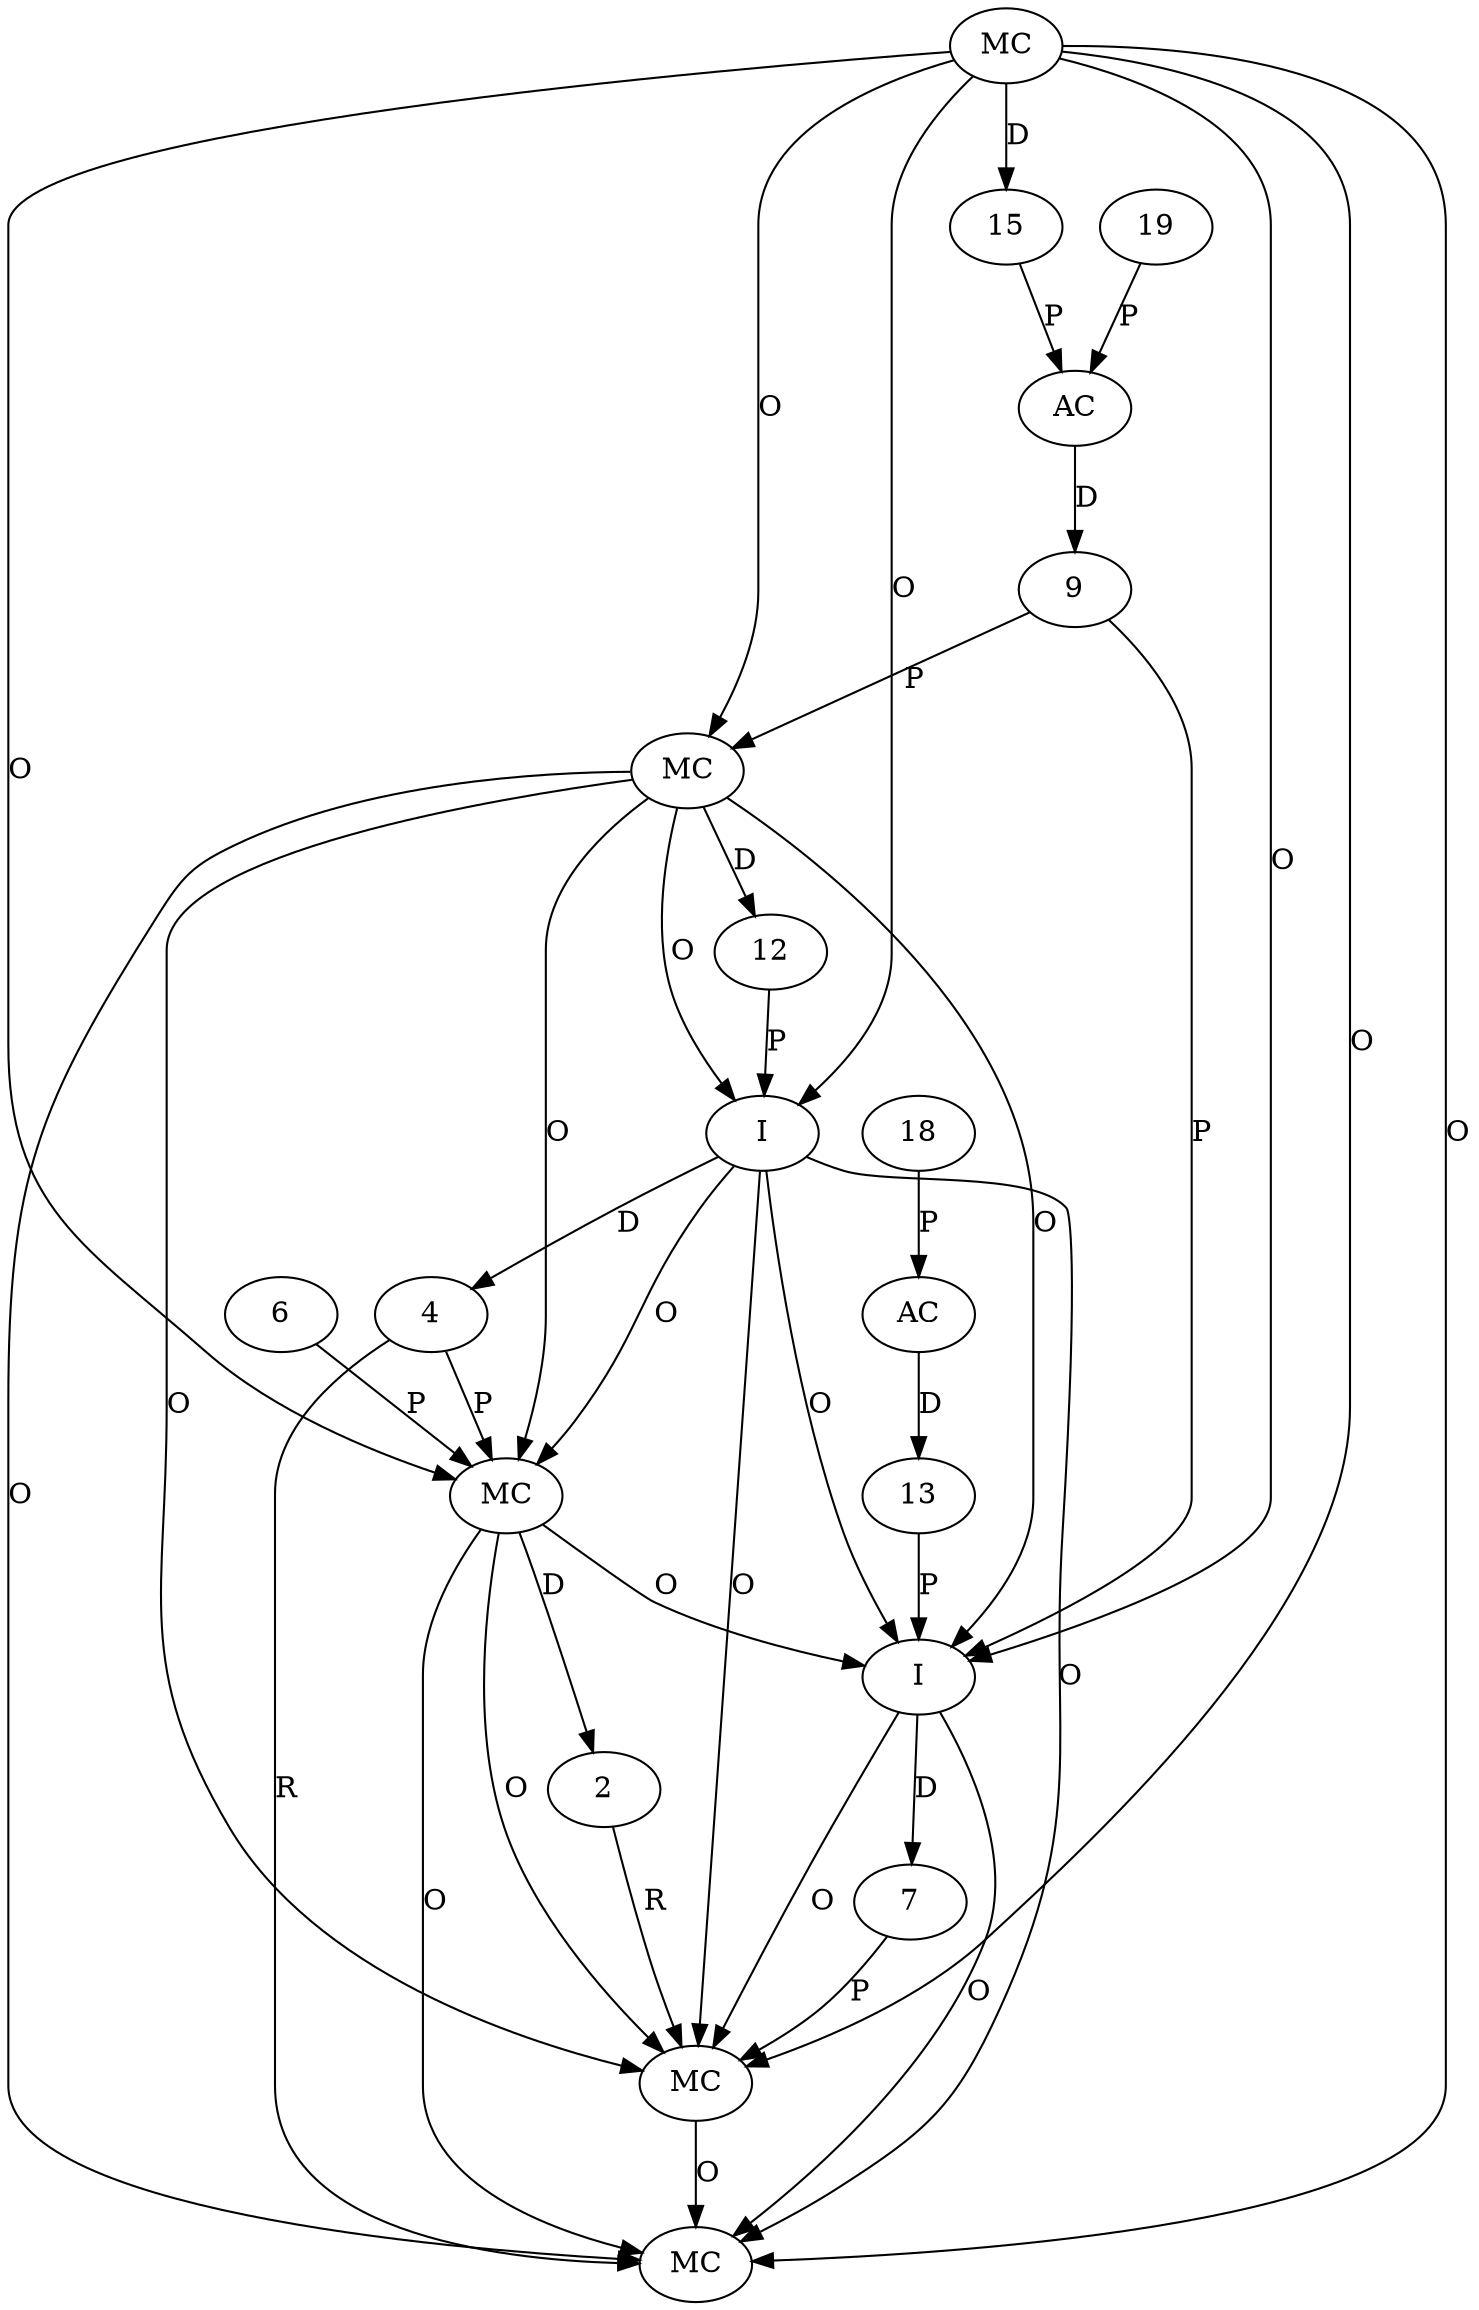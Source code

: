 digraph "AUG" {

  1 [ label="MC" s="print()" t="DateTimeFormatter" l="647" ];
  2 [ t="DateTimeFormatter" n="f" ];
  3 [ label="MC" s="forFields()" t="ISODateTimeFormat" l="646" ];
  4 [ t="List" n="types" ];
  5 [ label="MC" s="size()" t="List" l="648" ];
  6 [ t="boolean" v="true" ];
  7 [ t="UNKNOWN" n="dummy_" ];
  8 [ label="I" t="Partial" l="647" ];
  9 [ t="DateTimeFieldType[]" n="fields" ];
  10 [ label="MC" s="asList()" t="Arrays" l="645" ];
  11 [ label="I" t="ArrayList" l="645" ];
  12 [ t="UNKNOWN" n="dummy_" ];
  13 [ t="int[]" n="values" ];
  14 [ label="AC" t="" l="629" ];
  15 [ t="UNKNOWN" n="dummy_" ];
  16 [ label="MC" s="hourOfDay()" t="DateTimeFieldType" l="630" ];
  17 [ label="AC" t="" l="634" ];
  18 [ t="int" v="25" ];
  19 [ t="UNKNOWN" n="dummy_" ];
  3 -> 1 [ label="O" ];
  10 -> 1 [ label="O" ];
  16 -> 1 [ label="O" ];
  11 -> 1 [ label="O" ];
  2 -> 1 [ label="R" ];
  7 -> 1 [ label="P" ];
  8 -> 1 [ label="O" ];
  3 -> 2 [ label="D" ];
  6 -> 3 [ label="P" ];
  16 -> 3 [ label="O" ];
  10 -> 3 [ label="O" ];
  11 -> 3 [ label="O" ];
  4 -> 3 [ label="P" ];
  11 -> 4 [ label="D" ];
  8 -> 5 [ label="O" ];
  3 -> 5 [ label="O" ];
  11 -> 5 [ label="O" ];
  16 -> 5 [ label="O" ];
  4 -> 5 [ label="R" ];
  10 -> 5 [ label="O" ];
  1 -> 5 [ label="O" ];
  8 -> 7 [ label="D" ];
  9 -> 8 [ label="P" ];
  3 -> 8 [ label="O" ];
  10 -> 8 [ label="O" ];
  13 -> 8 [ label="P" ];
  16 -> 8 [ label="O" ];
  11 -> 8 [ label="O" ];
  14 -> 9 [ label="D" ];
  9 -> 10 [ label="P" ];
  16 -> 10 [ label="O" ];
  12 -> 11 [ label="P" ];
  10 -> 11 [ label="O" ];
  16 -> 11 [ label="O" ];
  10 -> 12 [ label="D" ];
  17 -> 13 [ label="D" ];
  15 -> 14 [ label="P" ];
  19 -> 14 [ label="P" ];
  16 -> 15 [ label="D" ];
  18 -> 17 [ label="P" ];
}

